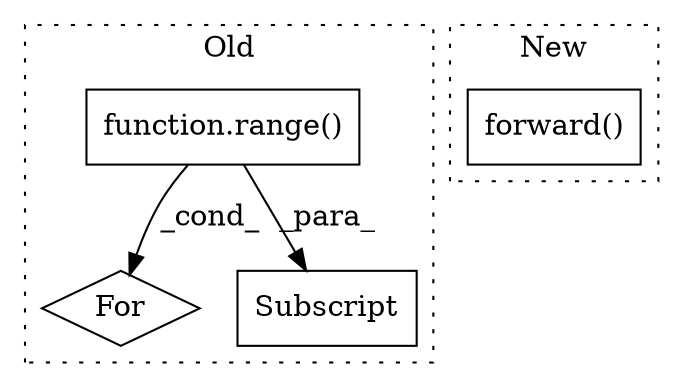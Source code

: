 digraph G {
subgraph cluster0 {
1 [label="function.range()" a="75" s="2102,2118" l="6,1" shape="box"];
3 [label="For" a="107" s="2089,2119" l="4,14" shape="diamond"];
4 [label="Subscript" a="63" s="2297,0" l="23,0" shape="box"];
label = "Old";
style="dotted";
}
subgraph cluster1 {
2 [label="forward()" a="75" s="2033,2479" l="29,1" shape="box"];
label = "New";
style="dotted";
}
1 -> 3 [label="_cond_"];
1 -> 4 [label="_para_"];
}